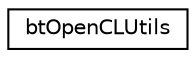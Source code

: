 digraph "Graphical Class Hierarchy"
{
  edge [fontname="Helvetica",fontsize="10",labelfontname="Helvetica",labelfontsize="10"];
  node [fontname="Helvetica",fontsize="10",shape=record];
  rankdir="LR";
  Node1 [label="btOpenCLUtils",height=0.2,width=0.4,color="black", fillcolor="white", style="filled",URL="$classbt_open_c_l_utils.html"];
}
